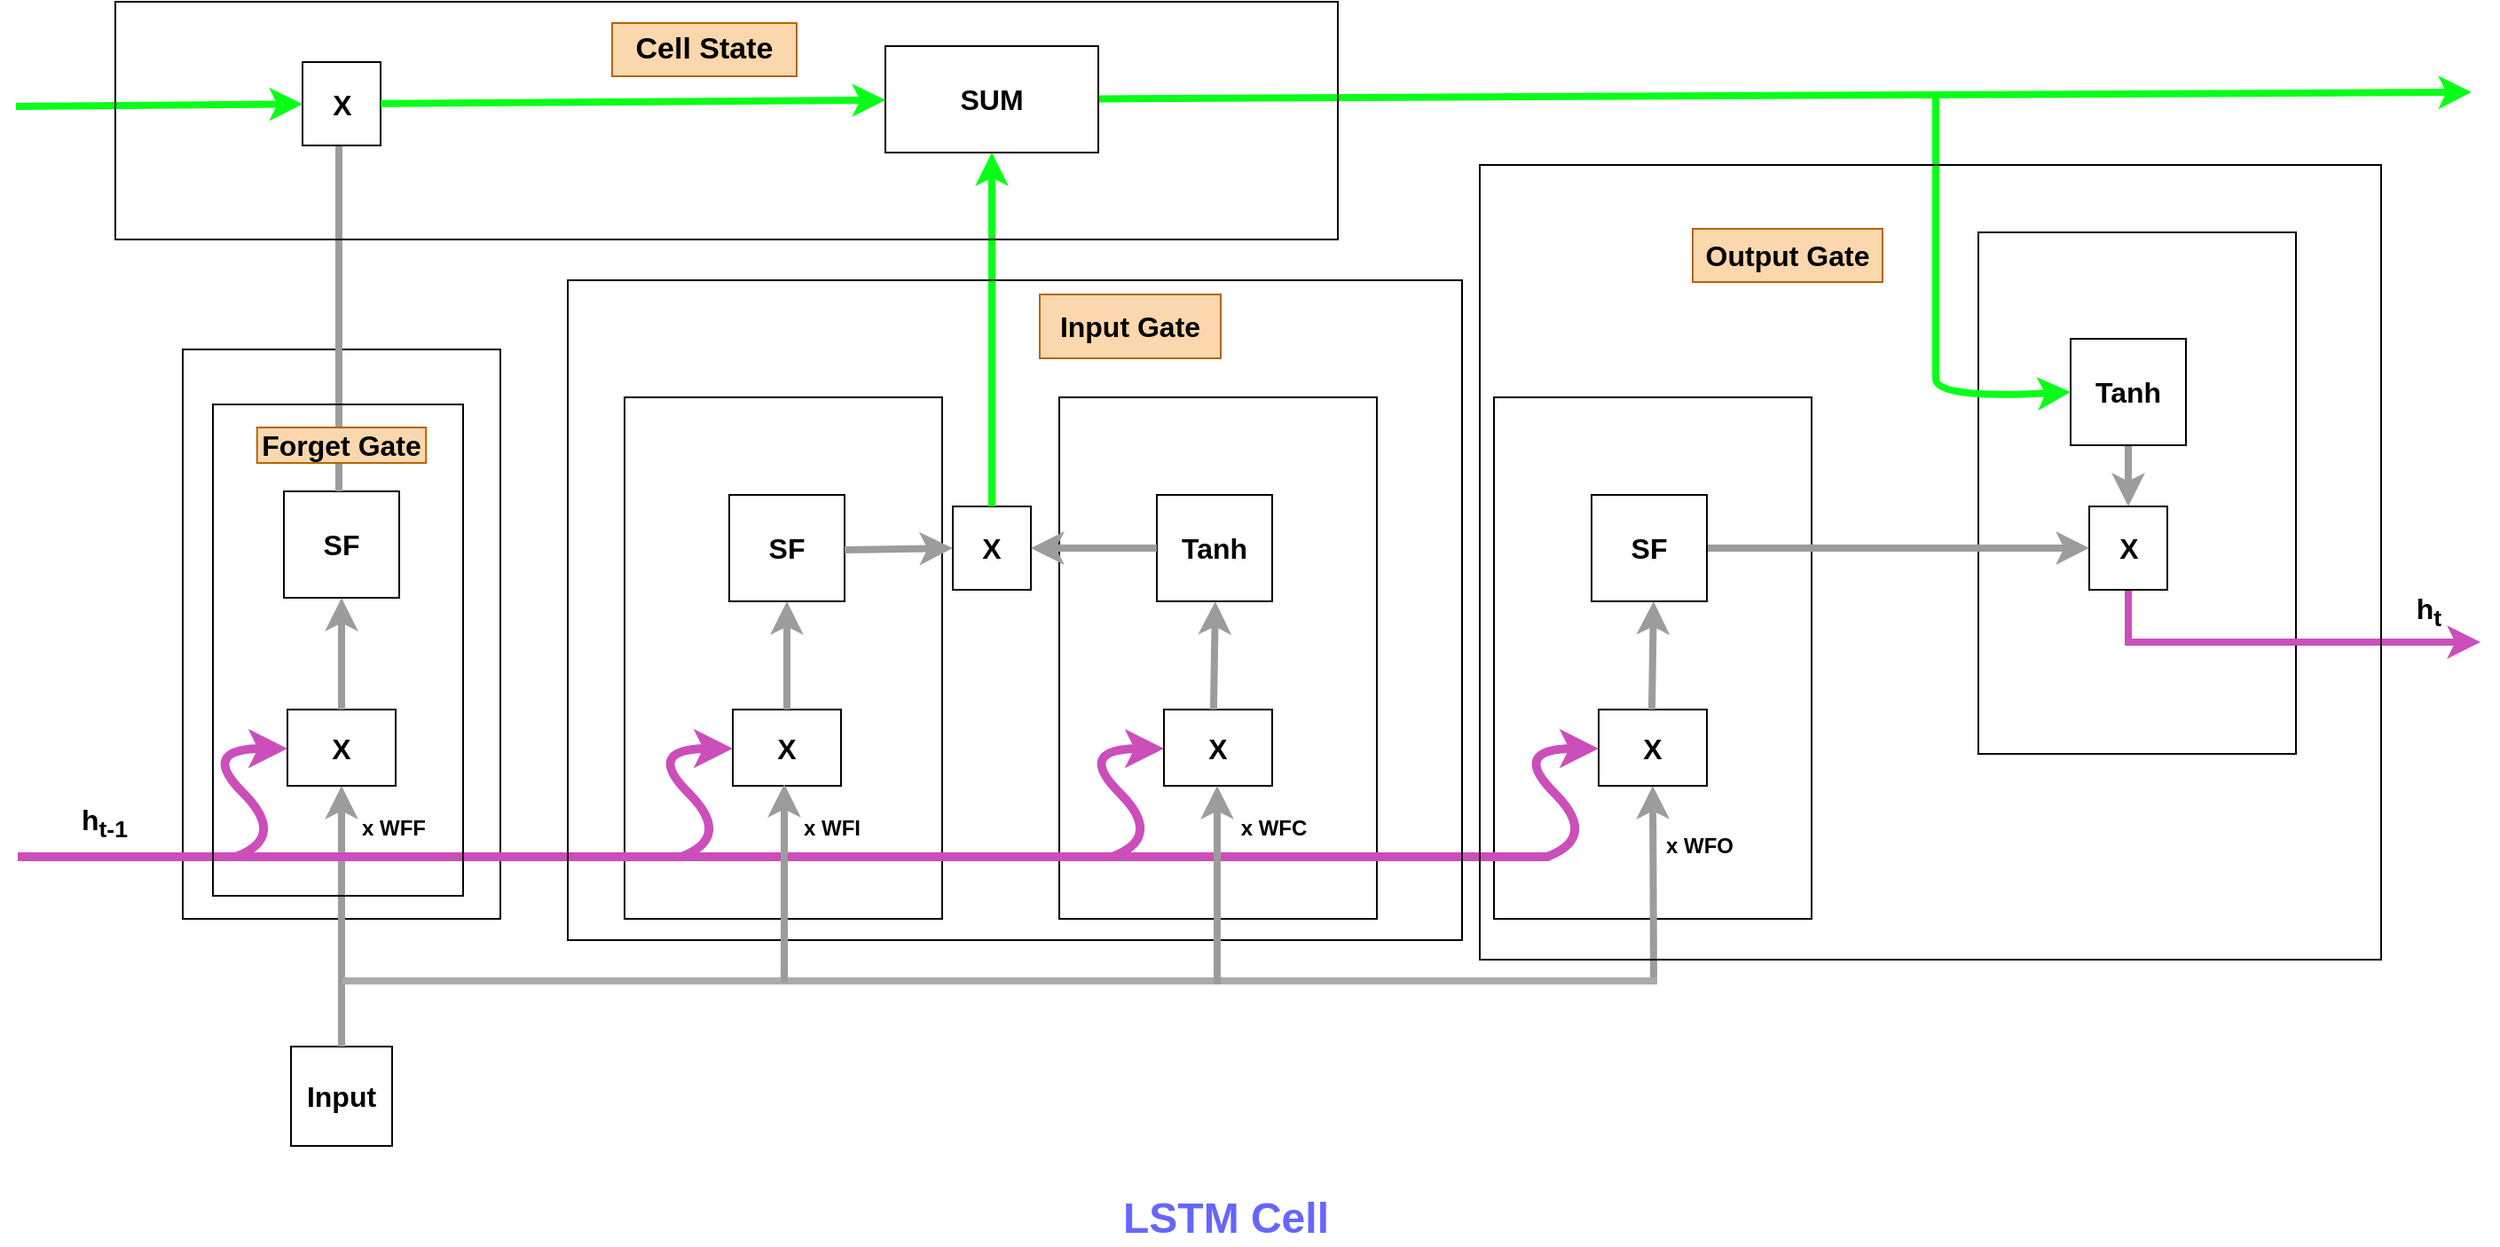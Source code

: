 <mxfile version="24.7.10">
  <diagram name="Page-1" id="5rLeiptIBDLNpGo8e4B9">
    <mxGraphModel dx="778" dy="421" grid="0" gridSize="10" guides="1" tooltips="1" connect="1" arrows="1" fold="1" page="1" pageScale="1" pageWidth="827" pageHeight="1169" math="0" shadow="0">
      <root>
        <mxCell id="0" />
        <mxCell id="1" parent="0" />
        <mxCell id="SrVnToK5ww4ijatAAMLY-1" value="" style="rounded=0;whiteSpace=wrap;html=1;" parent="1" vertex="1">
          <mxGeometry x="176" y="351" width="179" height="321" as="geometry" />
        </mxCell>
        <mxCell id="SrVnToK5ww4ijatAAMLY-2" value="" style="rounded=0;whiteSpace=wrap;html=1;" parent="1" vertex="1">
          <mxGeometry x="425" y="378" width="179" height="294" as="geometry" />
        </mxCell>
        <mxCell id="SrVnToK5ww4ijatAAMLY-3" value="" style="rounded=0;whiteSpace=wrap;html=1;" parent="1" vertex="1">
          <mxGeometry x="670" y="378" width="179" height="294" as="geometry" />
        </mxCell>
        <mxCell id="SrVnToK5ww4ijatAAMLY-4" value="" style="rounded=0;whiteSpace=wrap;html=1;" parent="1" vertex="1">
          <mxGeometry x="915" y="378" width="179" height="294" as="geometry" />
        </mxCell>
        <mxCell id="SrVnToK5ww4ijatAAMLY-5" value="" style="rounded=0;whiteSpace=wrap;html=1;" parent="1" vertex="1">
          <mxGeometry x="1188" y="285" width="179" height="294" as="geometry" />
        </mxCell>
        <mxCell id="SrVnToK5ww4ijatAAMLY-6" value="" style="endArrow=classic;html=1;rounded=0;strokeWidth=4;strokeColor=#08FF18;" parent="1" source="SrVnToK5ww4ijatAAMLY-36" edge="1">
          <mxGeometry width="50" height="50" relative="1" as="geometry">
            <mxPoint x="132" y="214" as="sourcePoint" />
            <mxPoint x="1466" y="206" as="targetPoint" />
          </mxGeometry>
        </mxCell>
        <mxCell id="SrVnToK5ww4ijatAAMLY-7" value="&lt;b&gt;&lt;font style=&quot;font-size: 16px;&quot;&gt;Input&lt;/font&gt;&lt;/b&gt;" style="rounded=0;whiteSpace=wrap;html=1;" parent="1" vertex="1">
          <mxGeometry x="237" y="744" width="57" height="56" as="geometry" />
        </mxCell>
        <mxCell id="SrVnToK5ww4ijatAAMLY-10" value="" style="endArrow=classic;html=1;rounded=0;exitX=0.5;exitY=0;exitDx=0;exitDy=0;strokeWidth=4;strokeColor=#9C9C9C;entryX=0.5;entryY=1;entryDx=0;entryDy=0;" parent="1" source="SrVnToK5ww4ijatAAMLY-7" target="SrVnToK5ww4ijatAAMLY-14" edge="1">
          <mxGeometry width="50" height="50" relative="1" as="geometry">
            <mxPoint x="215" y="623" as="sourcePoint" />
            <mxPoint x="260" y="632" as="targetPoint" />
          </mxGeometry>
        </mxCell>
        <mxCell id="SrVnToK5ww4ijatAAMLY-12" value="" style="endArrow=none;html=1;rounded=0;strokeWidth=4;strokeColor=#ABABAB;" parent="1" edge="1">
          <mxGeometry width="50" height="50" relative="1" as="geometry">
            <mxPoint x="266" y="707" as="sourcePoint" />
            <mxPoint x="1007" y="707" as="targetPoint" />
          </mxGeometry>
        </mxCell>
        <mxCell id="SrVnToK5ww4ijatAAMLY-13" value="" style="endArrow=classic;html=1;rounded=0;strokeWidth=4;strokeColor=#9C9C9C;entryX=0.5;entryY=1;entryDx=0;entryDy=0;" parent="1" target="SrVnToK5ww4ijatAAMLY-17" edge="1">
          <mxGeometry width="50" height="50" relative="1" as="geometry">
            <mxPoint x="1005" y="705" as="sourcePoint" />
            <mxPoint x="1009" y="608" as="targetPoint" />
          </mxGeometry>
        </mxCell>
        <mxCell id="SrVnToK5ww4ijatAAMLY-14" value="&lt;b&gt;&lt;font style=&quot;font-size: 16px;&quot;&gt;X&lt;/font&gt;&lt;/b&gt;" style="rounded=0;whiteSpace=wrap;html=1;" parent="1" vertex="1">
          <mxGeometry x="235" y="554" width="61" height="43" as="geometry" />
        </mxCell>
        <mxCell id="SrVnToK5ww4ijatAAMLY-15" value="&lt;b&gt;&lt;font style=&quot;font-size: 16px;&quot;&gt;X&lt;/font&gt;&lt;/b&gt;" style="rounded=0;whiteSpace=wrap;html=1;" parent="1" vertex="1">
          <mxGeometry x="486" y="554" width="61" height="43" as="geometry" />
        </mxCell>
        <mxCell id="SrVnToK5ww4ijatAAMLY-16" value="&lt;b&gt;&lt;font style=&quot;font-size: 16px;&quot;&gt;X&lt;/font&gt;&lt;/b&gt;" style="rounded=0;whiteSpace=wrap;html=1;" parent="1" vertex="1">
          <mxGeometry x="729" y="554" width="61" height="43" as="geometry" />
        </mxCell>
        <mxCell id="SrVnToK5ww4ijatAAMLY-17" value="&lt;b&gt;&lt;font style=&quot;font-size: 16px;&quot;&gt;X&lt;/font&gt;&lt;/b&gt;" style="rounded=0;whiteSpace=wrap;html=1;" parent="1" vertex="1">
          <mxGeometry x="974" y="554" width="61" height="43" as="geometry" />
        </mxCell>
        <mxCell id="SrVnToK5ww4ijatAAMLY-19" value="" style="endArrow=none;html=1;rounded=0;strokeColor=#CC4EBB;strokeWidth=5;" parent="1" edge="1">
          <mxGeometry width="50" height="50" relative="1" as="geometry">
            <mxPoint x="83" y="637" as="sourcePoint" />
            <mxPoint x="946" y="637" as="targetPoint" />
          </mxGeometry>
        </mxCell>
        <mxCell id="SrVnToK5ww4ijatAAMLY-20" value="" style="curved=1;endArrow=classic;html=1;rounded=0;strokeColor=#CC4EBB;strokeWidth=5;" parent="1" edge="1">
          <mxGeometry width="50" height="50" relative="1" as="geometry">
            <mxPoint x="945" y="637" as="sourcePoint" />
            <mxPoint x="974" y="576" as="targetPoint" />
            <Array as="points">
              <mxPoint x="974" y="626" />
              <mxPoint x="924" y="576" />
            </Array>
          </mxGeometry>
        </mxCell>
        <mxCell id="SrVnToK5ww4ijatAAMLY-22" value="" style="curved=1;endArrow=classic;html=1;rounded=0;strokeColor=#CC4EBB;strokeWidth=5;" parent="1" edge="1">
          <mxGeometry width="50" height="50" relative="1" as="geometry">
            <mxPoint x="700" y="637" as="sourcePoint" />
            <mxPoint x="729" y="576" as="targetPoint" />
            <Array as="points">
              <mxPoint x="729" y="626" />
              <mxPoint x="679" y="576" />
            </Array>
          </mxGeometry>
        </mxCell>
        <mxCell id="SrVnToK5ww4ijatAAMLY-23" value="" style="curved=1;endArrow=classic;html=1;rounded=0;strokeColor=#CC4EBB;strokeWidth=5;" parent="1" edge="1">
          <mxGeometry width="50" height="50" relative="1" as="geometry">
            <mxPoint x="457" y="637" as="sourcePoint" />
            <mxPoint x="486" y="576" as="targetPoint" />
            <Array as="points">
              <mxPoint x="486" y="626" />
              <mxPoint x="436" y="576" />
            </Array>
          </mxGeometry>
        </mxCell>
        <mxCell id="SrVnToK5ww4ijatAAMLY-24" value="" style="curved=1;endArrow=classic;html=1;rounded=0;strokeColor=#CC4EBB;strokeWidth=5;" parent="1" edge="1">
          <mxGeometry width="50" height="50" relative="1" as="geometry">
            <mxPoint x="206" y="637" as="sourcePoint" />
            <mxPoint x="235" y="576" as="targetPoint" />
            <Array as="points">
              <mxPoint x="235" y="626" />
              <mxPoint x="185" y="576" />
            </Array>
          </mxGeometry>
        </mxCell>
        <mxCell id="SrVnToK5ww4ijatAAMLY-25" value="&lt;font style=&quot;font-size: 16px;&quot;&gt;&lt;b&gt;h&lt;sub&gt;t-1&lt;/sub&gt;&lt;/b&gt;&lt;/font&gt;" style="text;html=1;align=center;verticalAlign=middle;whiteSpace=wrap;rounded=0;" parent="1" vertex="1">
          <mxGeometry x="102" y="603" width="60" height="30" as="geometry" />
        </mxCell>
        <mxCell id="SrVnToK5ww4ijatAAMLY-26" value="&lt;b&gt;&lt;font style=&quot;font-size: 16px;&quot;&gt;SF&lt;/font&gt;&lt;/b&gt;" style="rounded=0;whiteSpace=wrap;html=1;" parent="1" vertex="1">
          <mxGeometry x="233" y="431" width="65" height="60" as="geometry" />
        </mxCell>
        <mxCell id="SrVnToK5ww4ijatAAMLY-27" value="&lt;b&gt;&lt;font style=&quot;font-size: 16px;&quot;&gt;SF&lt;/font&gt;&lt;/b&gt;" style="rounded=0;whiteSpace=wrap;html=1;" parent="1" vertex="1">
          <mxGeometry x="484" y="433" width="65" height="60" as="geometry" />
        </mxCell>
        <mxCell id="SrVnToK5ww4ijatAAMLY-49" style="edgeStyle=orthogonalEdgeStyle;rounded=0;orthogonalLoop=1;jettySize=auto;html=1;exitX=1;exitY=0.5;exitDx=0;exitDy=0;entryX=0;entryY=0.5;entryDx=0;entryDy=0;strokeWidth=4;strokeColor=#9C9C9C;" parent="1" source="SrVnToK5ww4ijatAAMLY-28" target="SrVnToK5ww4ijatAAMLY-47" edge="1">
          <mxGeometry relative="1" as="geometry" />
        </mxCell>
        <mxCell id="SrVnToK5ww4ijatAAMLY-28" value="&lt;b&gt;&lt;font style=&quot;font-size: 16px;&quot;&gt;SF&lt;/font&gt;&lt;/b&gt;" style="rounded=0;whiteSpace=wrap;html=1;" parent="1" vertex="1">
          <mxGeometry x="970" y="433" width="65" height="60" as="geometry" />
        </mxCell>
        <mxCell id="SrVnToK5ww4ijatAAMLY-29" value="&lt;b&gt;&lt;font style=&quot;font-size: 16px;&quot;&gt;Tanh&lt;/font&gt;&lt;/b&gt;" style="rounded=0;whiteSpace=wrap;html=1;" parent="1" vertex="1">
          <mxGeometry x="725" y="433" width="65" height="60" as="geometry" />
        </mxCell>
        <mxCell id="SrVnToK5ww4ijatAAMLY-48" style="edgeStyle=orthogonalEdgeStyle;rounded=0;orthogonalLoop=1;jettySize=auto;html=1;entryX=0.5;entryY=0;entryDx=0;entryDy=0;strokeWidth=4;strokeColor=#9C9C9C;" parent="1" source="SrVnToK5ww4ijatAAMLY-30" target="SrVnToK5ww4ijatAAMLY-47" edge="1">
          <mxGeometry relative="1" as="geometry" />
        </mxCell>
        <mxCell id="SrVnToK5ww4ijatAAMLY-30" value="&lt;b&gt;&lt;font style=&quot;font-size: 16px;&quot;&gt;Tanh&lt;/font&gt;&lt;/b&gt;" style="rounded=0;whiteSpace=wrap;html=1;" parent="1" vertex="1">
          <mxGeometry x="1240" y="345" width="65" height="60" as="geometry" />
        </mxCell>
        <mxCell id="SrVnToK5ww4ijatAAMLY-31" value="" style="endArrow=classic;html=1;rounded=0;entryX=0.5;entryY=1;entryDx=0;entryDy=0;exitX=0.5;exitY=0;exitDx=0;exitDy=0;strokeWidth=4;strokeColor=#9C9C9C;" parent="1" source="SrVnToK5ww4ijatAAMLY-14" target="SrVnToK5ww4ijatAAMLY-26" edge="1">
          <mxGeometry width="50" height="50" relative="1" as="geometry">
            <mxPoint x="259" y="554" as="sourcePoint" />
            <mxPoint x="309" y="504" as="targetPoint" />
          </mxGeometry>
        </mxCell>
        <mxCell id="SrVnToK5ww4ijatAAMLY-32" value="" style="endArrow=classic;html=1;rounded=0;strokeWidth=4;strokeColor=#9C9C9C;" parent="1" edge="1">
          <mxGeometry width="50" height="50" relative="1" as="geometry">
            <mxPoint x="264" y="431" as="sourcePoint" />
            <mxPoint x="264" y="214" as="targetPoint" />
          </mxGeometry>
        </mxCell>
        <mxCell id="SrVnToK5ww4ijatAAMLY-35" value="" style="endArrow=classic;html=1;rounded=0;strokeWidth=4;strokeColor=#08FF18;" parent="1" target="SrVnToK5ww4ijatAAMLY-34" edge="1">
          <mxGeometry width="50" height="50" relative="1" as="geometry">
            <mxPoint x="82" y="214" as="sourcePoint" />
            <mxPoint x="1403" y="206" as="targetPoint" />
          </mxGeometry>
        </mxCell>
        <mxCell id="SrVnToK5ww4ijatAAMLY-34" value="&lt;b&gt;&lt;font style=&quot;font-size: 16px;&quot;&gt;X&lt;/font&gt;&lt;/b&gt;" style="rounded=0;whiteSpace=wrap;html=1;" parent="1" vertex="1">
          <mxGeometry x="243.5" y="189" width="44" height="47" as="geometry" />
        </mxCell>
        <mxCell id="SrVnToK5ww4ijatAAMLY-37" value="" style="endArrow=classic;html=1;rounded=0;strokeWidth=4;strokeColor=#08FF18;" parent="1" source="SrVnToK5ww4ijatAAMLY-34" target="SrVnToK5ww4ijatAAMLY-36" edge="1">
          <mxGeometry width="50" height="50" relative="1" as="geometry">
            <mxPoint x="288" y="212" as="sourcePoint" />
            <mxPoint x="1403" y="206" as="targetPoint" />
          </mxGeometry>
        </mxCell>
        <mxCell id="SrVnToK5ww4ijatAAMLY-36" value="&lt;b&gt;&lt;font style=&quot;font-size: 16px;&quot;&gt;SUM&lt;/font&gt;&lt;/b&gt;" style="rounded=0;whiteSpace=wrap;html=1;" parent="1" vertex="1">
          <mxGeometry x="572" y="180" width="120" height="60" as="geometry" />
        </mxCell>
        <mxCell id="SrVnToK5ww4ijatAAMLY-39" value="&lt;b&gt;&lt;font style=&quot;font-size: 16px;&quot;&gt;X&lt;/font&gt;&lt;/b&gt;" style="rounded=0;whiteSpace=wrap;html=1;" parent="1" vertex="1">
          <mxGeometry x="610" y="439.5" width="44" height="47" as="geometry" />
        </mxCell>
        <mxCell id="SrVnToK5ww4ijatAAMLY-40" value="" style="endArrow=classic;html=1;rounded=0;entryX=0;entryY=0.5;entryDx=0;entryDy=0;strokeWidth=4;strokeColor=#9C9C9C;" parent="1" target="SrVnToK5ww4ijatAAMLY-39" edge="1">
          <mxGeometry width="50" height="50" relative="1" as="geometry">
            <mxPoint x="549" y="464" as="sourcePoint" />
            <mxPoint x="599" y="414" as="targetPoint" />
          </mxGeometry>
        </mxCell>
        <mxCell id="SrVnToK5ww4ijatAAMLY-41" value="" style="endArrow=classic;html=1;rounded=0;entryX=1;entryY=0.5;entryDx=0;entryDy=0;exitX=0;exitY=0.5;exitDx=0;exitDy=0;strokeWidth=4;strokeColor=#9C9C9C;" parent="1" source="SrVnToK5ww4ijatAAMLY-29" target="SrVnToK5ww4ijatAAMLY-39" edge="1">
          <mxGeometry width="50" height="50" relative="1" as="geometry">
            <mxPoint x="688" y="496" as="sourcePoint" />
            <mxPoint x="738" y="446" as="targetPoint" />
          </mxGeometry>
        </mxCell>
        <mxCell id="SrVnToK5ww4ijatAAMLY-42" value="" style="endArrow=classic;html=1;rounded=0;exitX=0.5;exitY=0;exitDx=0;exitDy=0;entryX=0.5;entryY=1;entryDx=0;entryDy=0;strokeWidth=4;strokeColor=#08FF18;" parent="1" source="SrVnToK5ww4ijatAAMLY-39" target="SrVnToK5ww4ijatAAMLY-36" edge="1">
          <mxGeometry width="50" height="50" relative="1" as="geometry">
            <mxPoint x="584" y="290" as="sourcePoint" />
            <mxPoint x="634" y="240" as="targetPoint" />
          </mxGeometry>
        </mxCell>
        <mxCell id="SrVnToK5ww4ijatAAMLY-43" value="" style="endArrow=classic;html=1;rounded=0;entryX=0.5;entryY=1;entryDx=0;entryDy=0;exitX=0.5;exitY=0;exitDx=0;exitDy=0;strokeWidth=4;strokeColor=#9C9C9C;" parent="1" source="SrVnToK5ww4ijatAAMLY-15" target="SrVnToK5ww4ijatAAMLY-27" edge="1">
          <mxGeometry width="50" height="50" relative="1" as="geometry">
            <mxPoint x="511" y="554" as="sourcePoint" />
            <mxPoint x="561" y="504" as="targetPoint" />
          </mxGeometry>
        </mxCell>
        <mxCell id="SrVnToK5ww4ijatAAMLY-44" value="" style="endArrow=classic;html=1;rounded=0;entryX=0.5;entryY=1;entryDx=0;entryDy=0;exitX=0.5;exitY=0;exitDx=0;exitDy=0;strokeWidth=4;strokeColor=#9C9C9C;" parent="1" edge="1">
          <mxGeometry width="50" height="50" relative="1" as="geometry">
            <mxPoint x="756.97" y="554" as="sourcePoint" />
            <mxPoint x="757.97" y="493" as="targetPoint" />
          </mxGeometry>
        </mxCell>
        <mxCell id="SrVnToK5ww4ijatAAMLY-45" value="" style="endArrow=classic;html=1;rounded=0;entryX=0.5;entryY=1;entryDx=0;entryDy=0;exitX=0.5;exitY=0;exitDx=0;exitDy=0;strokeWidth=4;strokeColor=#9C9C9C;" parent="1" edge="1">
          <mxGeometry width="50" height="50" relative="1" as="geometry">
            <mxPoint x="1003.97" y="554" as="sourcePoint" />
            <mxPoint x="1004.97" y="493" as="targetPoint" />
          </mxGeometry>
        </mxCell>
        <mxCell id="SrVnToK5ww4ijatAAMLY-46" value="" style="curved=1;endArrow=classic;html=1;rounded=0;entryX=0;entryY=0.5;entryDx=0;entryDy=0;strokeWidth=4;strokeColor=#08FF18;" parent="1" target="SrVnToK5ww4ijatAAMLY-30" edge="1">
          <mxGeometry width="50" height="50" relative="1" as="geometry">
            <mxPoint x="1164" y="208" as="sourcePoint" />
            <mxPoint x="1150" y="227" as="targetPoint" />
            <Array as="points">
              <mxPoint x="1164" y="323" />
              <mxPoint x="1164" y="356" />
              <mxPoint x="1164" y="379" />
            </Array>
          </mxGeometry>
        </mxCell>
        <mxCell id="SrVnToK5ww4ijatAAMLY-50" style="edgeStyle=orthogonalEdgeStyle;rounded=0;orthogonalLoop=1;jettySize=auto;html=1;exitX=0.5;exitY=1;exitDx=0;exitDy=0;strokeWidth=4;strokeColor=#CC4EBB;" parent="1" source="SrVnToK5ww4ijatAAMLY-47" edge="1">
          <mxGeometry relative="1" as="geometry">
            <mxPoint x="1471" y="516" as="targetPoint" />
            <Array as="points">
              <mxPoint x="1272" y="516" />
              <mxPoint x="1432" y="516" />
            </Array>
          </mxGeometry>
        </mxCell>
        <mxCell id="SrVnToK5ww4ijatAAMLY-47" value="&lt;b&gt;&lt;font style=&quot;font-size: 16px;&quot;&gt;X&lt;/font&gt;&lt;/b&gt;" style="rounded=0;whiteSpace=wrap;html=1;" parent="1" vertex="1">
          <mxGeometry x="1250.5" y="439.5" width="44" height="47" as="geometry" />
        </mxCell>
        <mxCell id="SrVnToK5ww4ijatAAMLY-52" value="" style="rounded=0;whiteSpace=wrap;html=1;fillColor=none;" parent="1" vertex="1">
          <mxGeometry x="138" y="155" width="689" height="134" as="geometry" />
        </mxCell>
        <mxCell id="SrVnToK5ww4ijatAAMLY-53" value="&lt;b&gt;&lt;font style=&quot;font-size: 17px;&quot;&gt;Cell State&lt;/font&gt;&lt;/b&gt;" style="text;html=1;align=center;verticalAlign=middle;whiteSpace=wrap;rounded=0;fillColor=#fad7ac;strokeColor=#b46504;" parent="1" vertex="1">
          <mxGeometry x="418" y="167" width="104" height="30" as="geometry" />
        </mxCell>
        <mxCell id="SrVnToK5ww4ijatAAMLY-54" value="" style="rounded=0;whiteSpace=wrap;html=1;fillColor=none;" parent="1" vertex="1">
          <mxGeometry x="193" y="382" width="141" height="277" as="geometry" />
        </mxCell>
        <mxCell id="SrVnToK5ww4ijatAAMLY-55" value="&lt;b&gt;&lt;font style=&quot;font-size: 16px;&quot;&gt;Forget Gate&lt;/font&gt;&lt;/b&gt;" style="text;html=1;align=center;verticalAlign=middle;whiteSpace=wrap;rounded=0;fillColor=#fad7ac;strokeColor=#b46504;" parent="1" vertex="1">
          <mxGeometry x="217.87" y="395" width="95.25" height="20" as="geometry" />
        </mxCell>
        <mxCell id="SrVnToK5ww4ijatAAMLY-56" value="" style="rounded=0;whiteSpace=wrap;html=1;fillColor=none;" parent="1" vertex="1">
          <mxGeometry x="393" y="312" width="504" height="372" as="geometry" />
        </mxCell>
        <mxCell id="SrVnToK5ww4ijatAAMLY-57" value="&lt;b&gt;&lt;font style=&quot;font-size: 16px;&quot;&gt;Input Gate&lt;/font&gt;&lt;/b&gt;" style="text;html=1;align=center;verticalAlign=middle;whiteSpace=wrap;rounded=0;fillColor=#fad7ac;strokeColor=#b46504;" parent="1" vertex="1">
          <mxGeometry x="659" y="320" width="102" height="36" as="geometry" />
        </mxCell>
        <mxCell id="SrVnToK5ww4ijatAAMLY-58" value="" style="rounded=0;whiteSpace=wrap;html=1;fillColor=none;" parent="1" vertex="1">
          <mxGeometry x="907" y="247" width="508" height="448" as="geometry" />
        </mxCell>
        <mxCell id="SrVnToK5ww4ijatAAMLY-59" value="&lt;font style=&quot;font-size: 16px;&quot;&gt;&lt;b&gt;Output Gate&lt;/b&gt;&lt;/font&gt;" style="text;html=1;align=center;verticalAlign=middle;whiteSpace=wrap;rounded=0;fillColor=#fad7ac;strokeColor=#b46504;" parent="1" vertex="1">
          <mxGeometry x="1027" y="283" width="107" height="30" as="geometry" />
        </mxCell>
        <mxCell id="SrVnToK5ww4ijatAAMLY-60" value="&lt;b style=&quot;font-size: 16px;&quot;&gt;h&lt;sub&gt;t&lt;/sub&gt;&lt;/b&gt;" style="text;html=1;align=center;verticalAlign=middle;whiteSpace=wrap;rounded=0;" parent="1" vertex="1">
          <mxGeometry x="1412" y="484" width="60" height="30" as="geometry" />
        </mxCell>
        <mxCell id="r6pnA88E2rCMwIJ0PYZ4-1" value="" style="endArrow=classic;html=1;rounded=0;strokeWidth=4;strokeColor=#9C9C9C;" edge="1" parent="1">
          <mxGeometry width="50" height="50" relative="1" as="geometry">
            <mxPoint x="515" y="708" as="sourcePoint" />
            <mxPoint x="515" y="596" as="targetPoint" />
          </mxGeometry>
        </mxCell>
        <mxCell id="r6pnA88E2rCMwIJ0PYZ4-2" value="" style="endArrow=classic;html=1;rounded=0;strokeWidth=4;strokeColor=#9C9C9C;" edge="1" parent="1">
          <mxGeometry width="50" height="50" relative="1" as="geometry">
            <mxPoint x="759" y="709" as="sourcePoint" />
            <mxPoint x="759" y="597" as="targetPoint" />
          </mxGeometry>
        </mxCell>
        <mxCell id="r6pnA88E2rCMwIJ0PYZ4-6" value="&lt;b&gt;&lt;font color=&quot;#6666ff&quot; style=&quot;font-size: 24px;&quot;&gt;LSTM Cell&lt;/font&gt;&lt;/b&gt;" style="text;html=1;align=center;verticalAlign=middle;whiteSpace=wrap;rounded=0;" vertex="1" parent="1">
          <mxGeometry x="654" y="826" width="220" height="30" as="geometry" />
        </mxCell>
        <mxCell id="r6pnA88E2rCMwIJ0PYZ4-7" value="&lt;b&gt;x WFF&lt;/b&gt;" style="text;html=1;align=center;verticalAlign=middle;whiteSpace=wrap;rounded=0;" vertex="1" parent="1">
          <mxGeometry x="265" y="606" width="60" height="30" as="geometry" />
        </mxCell>
        <mxCell id="r6pnA88E2rCMwIJ0PYZ4-8" value="&lt;b&gt;x WFI&lt;/b&gt;" style="text;html=1;align=center;verticalAlign=middle;whiteSpace=wrap;rounded=0;" vertex="1" parent="1">
          <mxGeometry x="512" y="606" width="60" height="30" as="geometry" />
        </mxCell>
        <mxCell id="r6pnA88E2rCMwIJ0PYZ4-9" value="&lt;b&gt;x WFC&lt;/b&gt;&lt;span style=&quot;color: rgba(0, 0, 0, 0); font-family: monospace; font-size: 0px; text-align: start; text-wrap: nowrap;&quot;&gt;%3CmxGraphModel%3E%3Croot%3E%3CmxCell%20id%3D%220%22%2F%3E%3CmxCell%20id%3D%221%22%20parent%3D%220%22%2F%3E%3CmxCell%20id%3D%222%22%20value%3D%22%26lt%3Bb%26gt%3Bx%20WFF%26lt%3B%2Fb%26gt%3B%22%20style%3D%22text%3Bhtml%3D1%3Balign%3Dcenter%3BverticalAlign%3Dmiddle%3BwhiteSpace%3Dwrap%3Brounded%3D0%3B%22%20vertex%3D%221%22%20parent%3D%221%22%3E%3CmxGeometry%20x%3D%22265%22%20y%3D%22606%22%20width%3D%2260%22%20height%3D%2230%22%20as%3D%22geometry%22%2F%3E%3C%2FmxCell%3E%3C%2Froot%3E%3C%2FmxGraphModel%3E&lt;/span&gt;" style="text;html=1;align=center;verticalAlign=middle;whiteSpace=wrap;rounded=0;" vertex="1" parent="1">
          <mxGeometry x="761" y="606" width="60" height="30" as="geometry" />
        </mxCell>
        <mxCell id="r6pnA88E2rCMwIJ0PYZ4-10" value="&lt;b&gt;x WFO&lt;/b&gt;" style="text;html=1;align=center;verticalAlign=middle;whiteSpace=wrap;rounded=0;" vertex="1" parent="1">
          <mxGeometry x="1001" y="616" width="60" height="30" as="geometry" />
        </mxCell>
      </root>
    </mxGraphModel>
  </diagram>
</mxfile>
